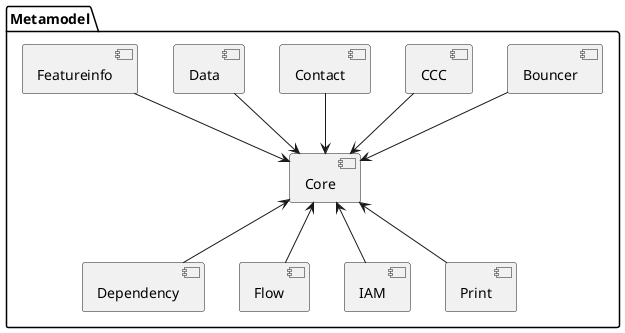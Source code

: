 @startuml
package Metamodel {
  [Core] as core

  [Bouncer] as bouncer
  [CCC] as ccc
  [Contact] as con
  [Data] as data

  [Dependency] as dep
  [Flow] as flow
  [IAM] as iam
  [Print] as print

  [Featureinfo] as fi
}

bouncer --> core
ccc --> core
con --> core
data --> core
fi --> core

dep -up-> core
flow -up-> core
iam -up-> core
print -up-> core
@enduml